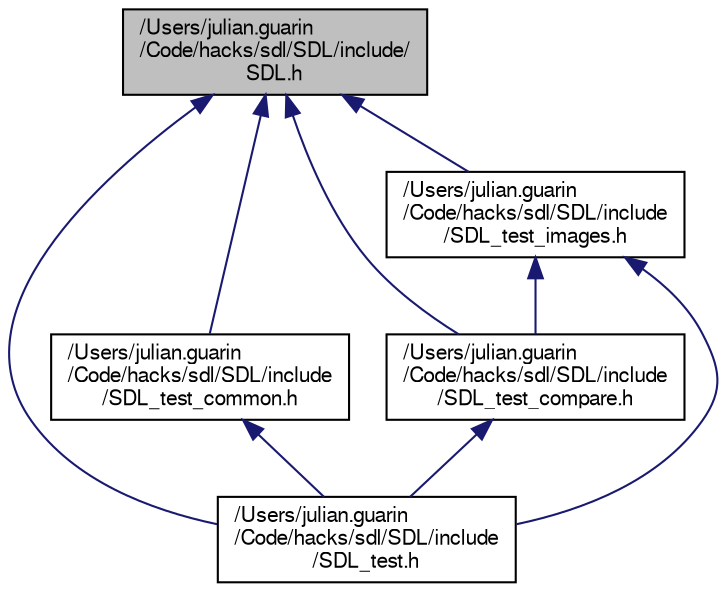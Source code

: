 digraph "/Users/julian.guarin/Code/hacks/sdl/SDL/include/SDL.h"
{
  edge [fontname="FreeSans",fontsize="10",labelfontname="FreeSans",labelfontsize="10"];
  node [fontname="FreeSans",fontsize="10",shape=record];
  Node48 [label="/Users/julian.guarin\l/Code/hacks/sdl/SDL/include/\lSDL.h",height=0.2,width=0.4,color="black", fillcolor="grey75", style="filled", fontcolor="black"];
  Node48 -> Node49 [dir="back",color="midnightblue",fontsize="10",style="solid",fontname="FreeSans"];
  Node49 [label="/Users/julian.guarin\l/Code/hacks/sdl/SDL/include\l/SDL_test.h",height=0.2,width=0.4,color="black", fillcolor="white", style="filled",URL="$dd/d3b/_s_d_l__test_8h.html"];
  Node48 -> Node50 [dir="back",color="midnightblue",fontsize="10",style="solid",fontname="FreeSans"];
  Node50 [label="/Users/julian.guarin\l/Code/hacks/sdl/SDL/include\l/SDL_test_common.h",height=0.2,width=0.4,color="black", fillcolor="white", style="filled",URL="$dc/dc7/_s_d_l__test__common_8h.html"];
  Node50 -> Node49 [dir="back",color="midnightblue",fontsize="10",style="solid",fontname="FreeSans"];
  Node48 -> Node51 [dir="back",color="midnightblue",fontsize="10",style="solid",fontname="FreeSans"];
  Node51 [label="/Users/julian.guarin\l/Code/hacks/sdl/SDL/include\l/SDL_test_compare.h",height=0.2,width=0.4,color="black", fillcolor="white", style="filled",URL="$d8/d59/_s_d_l__test__compare_8h.html"];
  Node51 -> Node49 [dir="back",color="midnightblue",fontsize="10",style="solid",fontname="FreeSans"];
  Node48 -> Node52 [dir="back",color="midnightblue",fontsize="10",style="solid",fontname="FreeSans"];
  Node52 [label="/Users/julian.guarin\l/Code/hacks/sdl/SDL/include\l/SDL_test_images.h",height=0.2,width=0.4,color="black", fillcolor="white", style="filled",URL="$d4/d55/_s_d_l__test__images_8h.html"];
  Node52 -> Node51 [dir="back",color="midnightblue",fontsize="10",style="solid",fontname="FreeSans"];
  Node52 -> Node49 [dir="back",color="midnightblue",fontsize="10",style="solid",fontname="FreeSans"];
}
